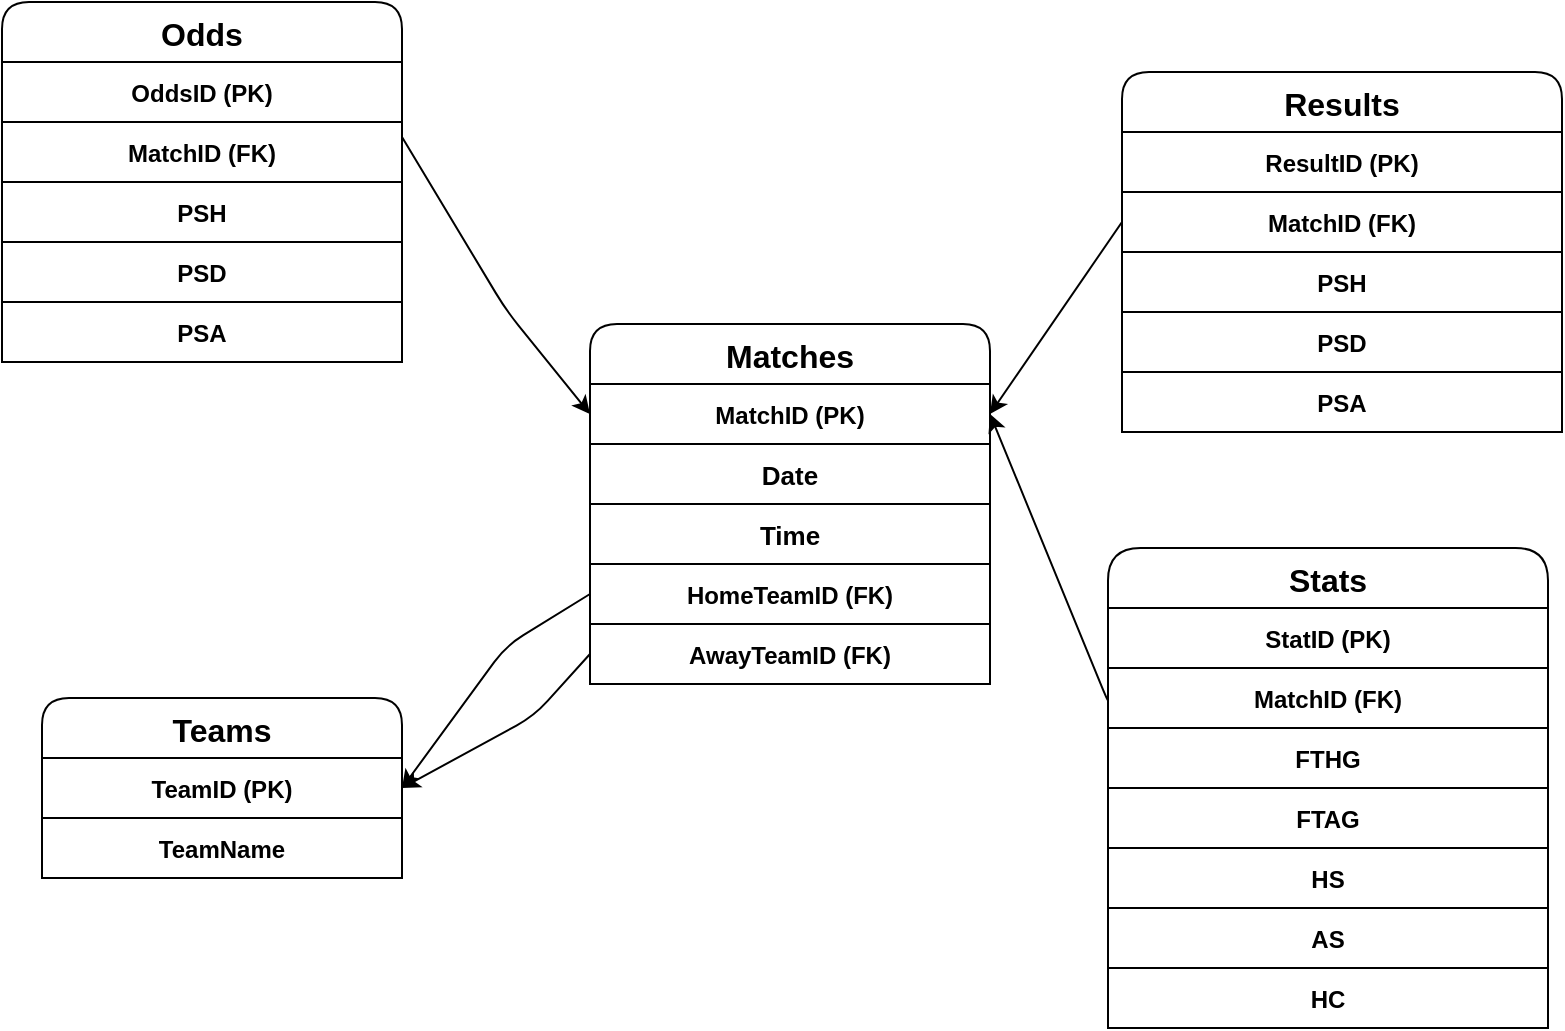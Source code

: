<mxfile>
    <diagram name="Page-1" id="schema">
        <mxGraphModel dx="763" dy="338" grid="1" gridSize="7" guides="1" tooltips="1" connect="1" arrows="1" fold="1" page="1" pageScale="1" pageWidth="850" pageHeight="1100" math="0" shadow="0">
            <root>
                <mxCell id="0"/>
                <mxCell id="1" parent="0"/>
                <mxCell id="teams" value="Teams" style="shape=table;startSize=30;container=1;collapsible=0;rounded=1;fontStyle=1;fontSize=16;" parent="1" vertex="1">
                    <mxGeometry x="48" y="467" width="180" height="90" as="geometry"/>
                </mxCell>
                <mxCell id="team1" value="TeamID (PK)" style="fontStyle=1" parent="teams" vertex="1">
                    <mxGeometry y="30" width="180" height="30" as="geometry"/>
                </mxCell>
                <mxCell id="team2" value="TeamName" style="fontStyle=1" parent="teams" vertex="1">
                    <mxGeometry y="60" width="180" height="30" as="geometry"/>
                </mxCell>
                <mxCell id="matches" value="Matches" style="shape=table;startSize=30;container=1;collapsible=0;swimlaneFillColor=none;rounded=1;fontStyle=1;fontSize=16;" parent="1" vertex="1">
                    <mxGeometry x="322" y="280" width="200" height="180" as="geometry"/>
                </mxCell>
                <mxCell id="match1" value="MatchID (PK)" style="fontStyle=1" parent="matches" vertex="1">
                    <mxGeometry y="30" width="200" height="30" as="geometry"/>
                </mxCell>
                <mxCell id="match2" value="Date" style="fontStyle=1;fontSize=13;" parent="matches" vertex="1">
                    <mxGeometry y="60" width="200" height="30" as="geometry"/>
                </mxCell>
                <mxCell id="match3" value="Time" style="fontStyle=1;fontSize=13;" parent="matches" vertex="1">
                    <mxGeometry y="90" width="200" height="30" as="geometry"/>
                </mxCell>
                <mxCell id="match4" value="HomeTeamID (FK)" style="fontStyle=1" parent="matches" vertex="1">
                    <mxGeometry y="120" width="200" height="30" as="geometry"/>
                </mxCell>
                <mxCell id="match5" value="AwayTeamID (FK)" style="fontStyle=1" parent="matches" vertex="1">
                    <mxGeometry y="150" width="200" height="30" as="geometry"/>
                </mxCell>
                <mxCell id="stats" value="Stats" style="shape=table;startSize=30;container=1;collapsible=0;rounded=1;arcSize=18;fontStyle=1;fontSize=16;" parent="1" vertex="1">
                    <mxGeometry x="581" y="392" width="220" height="240" as="geometry"/>
                </mxCell>
                <mxCell id="stat1" value="StatID (PK)" style="fontStyle=1" parent="stats" vertex="1">
                    <mxGeometry y="30" width="220" height="30" as="geometry"/>
                </mxCell>
                <mxCell id="stat2" value="MatchID (FK)" style="fontStyle=1" parent="stats" vertex="1">
                    <mxGeometry y="60" width="220" height="30" as="geometry"/>
                </mxCell>
                <mxCell id="stat3" value="FTHG" style="fontStyle=1" parent="stats" vertex="1">
                    <mxGeometry y="90" width="220" height="30" as="geometry"/>
                </mxCell>
                <mxCell id="stat4" value="FTAG" style="fontStyle=1" parent="stats" vertex="1">
                    <mxGeometry y="120" width="220" height="30" as="geometry"/>
                </mxCell>
                <mxCell id="stat5" value="HS" style="fontStyle=1" parent="stats" vertex="1">
                    <mxGeometry y="150" width="220" height="30" as="geometry"/>
                </mxCell>
                <mxCell id="stat6" value="AS" style="fontStyle=1" parent="stats" vertex="1">
                    <mxGeometry y="180" width="220" height="30" as="geometry"/>
                </mxCell>
                <mxCell id="stat7" value="HC" style="rounded=0;fontStyle=1" parent="stats" vertex="1">
                    <mxGeometry y="210" width="220" height="30" as="geometry"/>
                </mxCell>
                <mxCell id="odds" value="Odds" style="shape=table;startSize=30;container=1;collapsible=0;rounded=1;fontSize=16;fontStyle=1" parent="1" vertex="1">
                    <mxGeometry x="28" y="119" width="200" height="180" as="geometry"/>
                </mxCell>
                <mxCell id="odds1" value="OddsID (PK)" style="fontStyle=1" parent="odds" vertex="1">
                    <mxGeometry y="30" width="200" height="30" as="geometry"/>
                </mxCell>
                <mxCell id="odds2" value="MatchID (FK)" style="fontStyle=1" parent="odds" vertex="1">
                    <mxGeometry y="60" width="200" height="30" as="geometry"/>
                </mxCell>
                <mxCell id="odds3" value="PSH" style="fontStyle=1" parent="odds" vertex="1">
                    <mxGeometry y="90" width="200" height="30" as="geometry"/>
                </mxCell>
                <mxCell id="odds4" value="PSD" style="fontStyle=1" parent="odds" vertex="1">
                    <mxGeometry y="120" width="200" height="30" as="geometry"/>
                </mxCell>
                <mxCell id="odds5" value="PSA" style="fontStyle=1" parent="odds" vertex="1">
                    <mxGeometry y="150" width="200" height="30" as="geometry"/>
                </mxCell>
                <mxCell id="results" value="Results" style="shape=table;startSize=30;container=1;collapsible=0;rounded=1;fontSize=16;fontStyle=1" parent="1" vertex="1">
                    <mxGeometry x="588" y="154" width="220" height="180" as="geometry"/>
                </mxCell>
                <mxCell id="result1" value="ResultID (PK)" style="fontStyle=1" parent="results" vertex="1">
                    <mxGeometry y="30" width="220" height="30" as="geometry"/>
                </mxCell>
                <mxCell id="result2" value="MatchID (FK)" style="fontStyle=1" parent="results" vertex="1">
                    <mxGeometry y="60" width="220" height="30" as="geometry"/>
                </mxCell>
                <mxCell id="result3" value="PSH" style="fontStyle=1" parent="results" vertex="1">
                    <mxGeometry y="90" width="220" height="30" as="geometry"/>
                </mxCell>
                <mxCell id="result4" value="PSD" style="fontStyle=1" parent="results" vertex="1">
                    <mxGeometry y="120" width="220" height="30" as="geometry"/>
                </mxCell>
                <mxCell id="result5" value="PSA" style="fontStyle=1" parent="results" vertex="1">
                    <mxGeometry y="150" width="220" height="30" as="geometry"/>
                </mxCell>
                <mxCell id="8" value="" style="endArrow=classic;html=1;exitX=0;exitY=0.5;exitDx=0;exitDy=0;entryX=1;entryY=0.25;entryDx=0;entryDy=0;" parent="1" source="result2" target="matches" edge="1">
                    <mxGeometry width="50" height="50" relative="1" as="geometry">
                        <mxPoint x="378" y="364" as="sourcePoint"/>
                        <mxPoint x="546" y="91" as="targetPoint"/>
                        <Array as="points"/>
                    </mxGeometry>
                </mxCell>
                <mxCell id="15" value="" style="endArrow=classic;html=1;entryX=1;entryY=0.5;entryDx=0;entryDy=0;exitX=0;exitY=0.5;exitDx=0;exitDy=0;" parent="1" source="match4" target="teams" edge="1">
                    <mxGeometry width="50" height="50" relative="1" as="geometry">
                        <mxPoint x="294" y="512" as="sourcePoint"/>
                        <mxPoint x="301" y="588" as="targetPoint"/>
                        <Array as="points">
                            <mxPoint x="280" y="441"/>
                        </Array>
                    </mxGeometry>
                </mxCell>
                <mxCell id="16" value="" style="endArrow=classic;html=1;exitX=0;exitY=0.5;exitDx=0;exitDy=0;entryX=1;entryY=0.5;entryDx=0;entryDy=0;" parent="1" source="match5" target="team1" edge="1">
                    <mxGeometry width="50" height="50" relative="1" as="geometry">
                        <mxPoint x="388" y="520" as="sourcePoint"/>
                        <mxPoint x="245" y="616" as="targetPoint"/>
                        <Array as="points">
                            <mxPoint x="294" y="476"/>
                        </Array>
                    </mxGeometry>
                </mxCell>
                <mxCell id="17" value="" style="endArrow=classic;html=1;exitX=0;exitY=0.5;exitDx=0;exitDy=0;entryX=1;entryY=0.25;entryDx=0;entryDy=0;" parent="1" source="stat2" target="matches" edge="1">
                    <mxGeometry width="50" height="50" relative="1" as="geometry">
                        <mxPoint x="294" y="512" as="sourcePoint"/>
                        <mxPoint x="344" y="462" as="targetPoint"/>
                        <Array as="points">
                            <mxPoint x="581" y="469"/>
                        </Array>
                    </mxGeometry>
                </mxCell>
                <mxCell id="18" value="" style="endArrow=classic;html=1;exitX=1;exitY=0.25;exitDx=0;exitDy=0;entryX=0;entryY=0.25;entryDx=0;entryDy=0;" parent="1" source="odds2" target="matches" edge="1">
                    <mxGeometry width="50" height="50" relative="1" as="geometry">
                        <mxPoint x="357" y="721" as="sourcePoint"/>
                        <mxPoint x="427" y="602" as="targetPoint"/>
                        <Array as="points">
                            <mxPoint x="280" y="273"/>
                        </Array>
                    </mxGeometry>
                </mxCell>
            </root>
        </mxGraphModel>
    </diagram>
</mxfile>